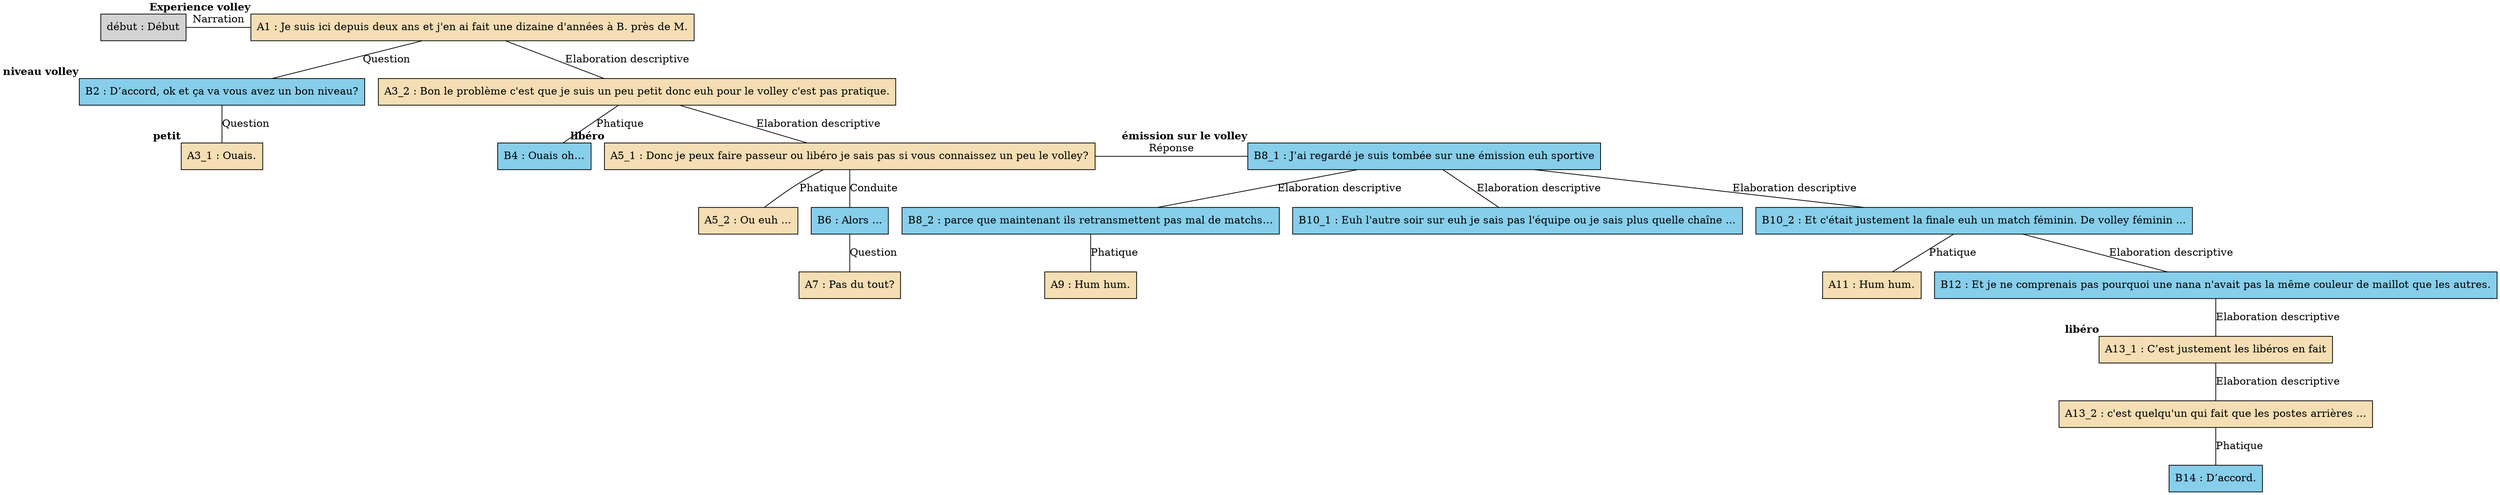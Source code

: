 digraph A07 {
	node [shape=box style=filled]
	"début" [label="début : Début" xlabel=""]
	A1 [label="A1 : Je suis ici depuis deux ans et j'en ai fait une dizaine d'années à B. près de M." fillcolor=wheat xlabel=<<B>Experience volley</B>>]
	B2 [label="B2 : D’accord, ok et ça va vous avez un bon niveau?" fillcolor=skyblue xlabel=<<B>niveau volley</B>>]
	A3_1 [label="A3_1 : Ouais." fillcolor=wheat xlabel=<<B>petit</B>>]
	A3_2 [label="A3_2 : Bon le problème c'est que je suis un peu petit donc euh pour le volley c'est pas pratique." fillcolor=wheat xlabel=""]
	B4 [label="B4 : Ouais oh…" fillcolor=skyblue xlabel=""]
	A5_1 [label="A5_1 : Donc je peux faire passeur ou libéro je sais pas si vous connaissez un peu le volley?" fillcolor=wheat xlabel=<<B>libéro</B>>]
	A5_2 [label="A5_2 : Ou euh ..." fillcolor=wheat xlabel=""]
	B6 [label="B6 : Alors ..." fillcolor=skyblue xlabel=""]
	A7 [label="A7 : Pas du tout?" fillcolor=wheat xlabel=""]
	B8_1 [label="B8_1 : J’ai regardé je suis tombée sur une émission euh sportive" fillcolor=skyblue xlabel=<<B>émission sur le volley</B>>]
	B8_2 [label="B8_2 : parce que maintenant ils retransmettent pas mal de matchs…" fillcolor=skyblue xlabel=""]
	A9 [label="A9 : Hum hum." fillcolor=wheat xlabel=""]
	B10_1 [label="B10_1 : Euh l'autre soir sur euh je sais pas l'équipe ou je sais plus quelle chaîne …" fillcolor=skyblue xlabel=""]
	B10_2 [label="B10_2 : Et c'était justement la finale euh un match féminin. De volley féminin ..." fillcolor=skyblue xlabel=""]
	A11 [label="A11 : Hum hum." fillcolor=wheat xlabel=""]
	B12 [label="B12 : Et je ne comprenais pas pourquoi une nana n'avait pas la même couleur de maillot que les autres." fillcolor=skyblue xlabel=""]
	A13_1 [label="A13_1 : C’est justement les libéros en fait" fillcolor=wheat xlabel=<<B>libéro</B>>]
	A13_2 [label="A13_2 : c'est quelqu'un qui fait que les postes arrières ..." fillcolor=wheat xlabel=""]
	B14 [label="B14 : D’accord." fillcolor=skyblue xlabel=""]
	A1 -> B2 [label=Question dir=none]
	{
		rank=same
		"début"
		A1
		"début" -> A1 [label=Narration dir=none]
	}
	B2 -> A3_1 [label=Question dir=none]
	A1 -> A3_2 [label="Elaboration descriptive" dir=none]
	A3_2 -> B4 [label=Phatique dir=none]
	A3_2 -> A5_1 [label="Elaboration descriptive" dir=none]
	A5_1 -> A5_2 [label=Phatique dir=none]
	A5_1 -> B6 [label=Conduite dir=none]
	B6 -> A7 [label=Question dir=none]
	{
		rank=same
		A5_1
		B8_1
		A5_1 -> B8_1 [label="Réponse" dir=none]
	}
	B8_1 -> B8_2 [label="Elaboration descriptive" dir=none]
	B8_2 -> A9 [label=Phatique dir=none]
	B8_1 -> B10_1 [label="Elaboration descriptive" dir=none]
	B8_1 -> B10_2 [label="Elaboration descriptive" dir=none]
	B10_2 -> A11 [label=Phatique dir=none]
	B10_2 -> B12 [label="Elaboration descriptive" dir=none]
	B12 -> A13_1 [label="Elaboration descriptive" dir=none]
	A13_1 -> A13_2 [label="Elaboration descriptive" dir=none]
	A13_2 -> B14 [label=Phatique dir=none]
}
